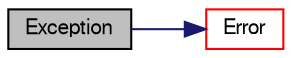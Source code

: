 digraph "Exception"
{
  bgcolor="transparent";
  edge [fontname="FreeSans",fontsize="10",labelfontname="FreeSans",labelfontsize="10"];
  node [fontname="FreeSans",fontsize="10",shape=record];
  rankdir="LR";
  Node115 [label="Exception",height=0.2,width=0.4,color="black", fillcolor="grey75", style="filled", fontcolor="black"];
  Node115 -> Node116 [color="midnightblue",fontsize="10",style="solid",fontname="FreeSans"];
  Node116 [label="Error",height=0.2,width=0.4,color="red",URL="$a26078.html#a15d8b8a06b89c4bac218e2b8e880dc4b",tooltip="Handle general error &#39;msg&#39; (eg, a semantic error) "];
}
